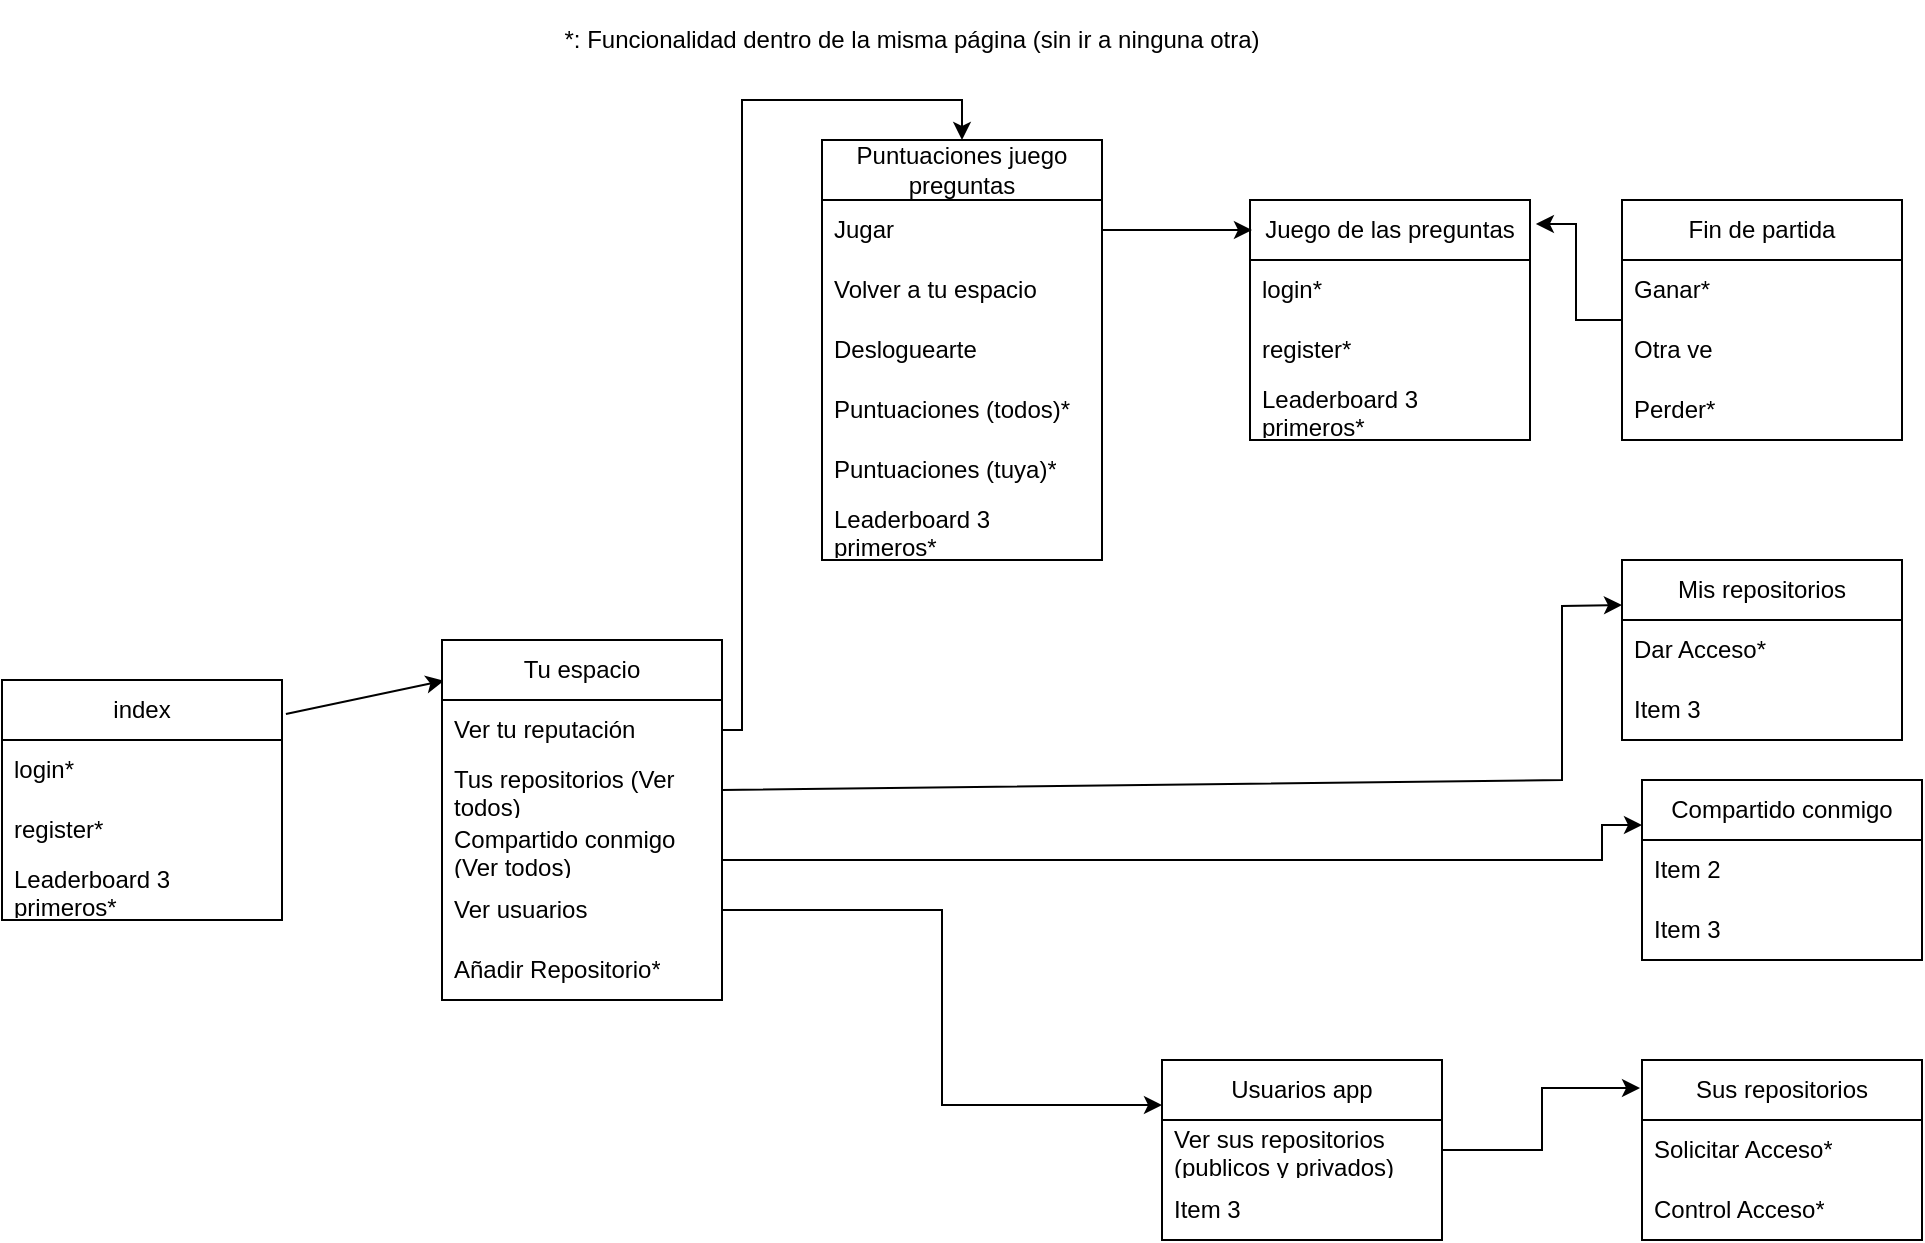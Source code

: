 <mxfile version="22.1.16" type="device">
  <diagram name="Página-1" id="UpBwmhC16w3xlSZP1ms-">
    <mxGraphModel dx="2220" dy="766" grid="1" gridSize="10" guides="1" tooltips="1" connect="1" arrows="1" fold="1" page="1" pageScale="1" pageWidth="827" pageHeight="1169" math="0" shadow="0">
      <root>
        <mxCell id="0" />
        <mxCell id="1" parent="0" />
        <mxCell id="1l_9lrzGi9tq7opEJ9ue-2" value="index" style="swimlane;fontStyle=0;childLayout=stackLayout;horizontal=1;startSize=30;horizontalStack=0;resizeParent=1;resizeParentMax=0;resizeLast=0;collapsible=1;marginBottom=0;whiteSpace=wrap;html=1;" vertex="1" parent="1">
          <mxGeometry x="-210" y="370" width="140" height="120" as="geometry" />
        </mxCell>
        <mxCell id="1l_9lrzGi9tq7opEJ9ue-3" value="login*" style="text;strokeColor=none;fillColor=none;align=left;verticalAlign=middle;spacingLeft=4;spacingRight=4;overflow=hidden;points=[[0,0.5],[1,0.5]];portConstraint=eastwest;rotatable=0;whiteSpace=wrap;html=1;" vertex="1" parent="1l_9lrzGi9tq7opEJ9ue-2">
          <mxGeometry y="30" width="140" height="30" as="geometry" />
        </mxCell>
        <mxCell id="1l_9lrzGi9tq7opEJ9ue-4" value="register*" style="text;strokeColor=none;fillColor=none;align=left;verticalAlign=middle;spacingLeft=4;spacingRight=4;overflow=hidden;points=[[0,0.5],[1,0.5]];portConstraint=eastwest;rotatable=0;whiteSpace=wrap;html=1;" vertex="1" parent="1l_9lrzGi9tq7opEJ9ue-2">
          <mxGeometry y="60" width="140" height="30" as="geometry" />
        </mxCell>
        <mxCell id="1l_9lrzGi9tq7opEJ9ue-5" value="Leaderboard 3 primeros*" style="text;strokeColor=none;fillColor=none;align=left;verticalAlign=middle;spacingLeft=4;spacingRight=4;overflow=hidden;points=[[0,0.5],[1,0.5]];portConstraint=eastwest;rotatable=0;whiteSpace=wrap;html=1;" vertex="1" parent="1l_9lrzGi9tq7opEJ9ue-2">
          <mxGeometry y="90" width="140" height="30" as="geometry" />
        </mxCell>
        <mxCell id="1l_9lrzGi9tq7opEJ9ue-6" value="*: Funcionalidad dentro de la misma página (sin ir a ninguna otra)" style="text;html=1;strokeColor=none;fillColor=none;align=center;verticalAlign=middle;whiteSpace=wrap;rounded=0;" vertex="1" parent="1">
          <mxGeometry x="60" y="30" width="370" height="40" as="geometry" />
        </mxCell>
        <mxCell id="1l_9lrzGi9tq7opEJ9ue-7" value="" style="endArrow=classic;html=1;rounded=0;exitX=1.014;exitY=0.142;exitDx=0;exitDy=0;entryX=0.007;entryY=0.113;entryDx=0;entryDy=0;entryPerimeter=0;exitPerimeter=0;" edge="1" parent="1" source="1l_9lrzGi9tq7opEJ9ue-2" target="1l_9lrzGi9tq7opEJ9ue-8">
          <mxGeometry width="50" height="50" relative="1" as="geometry">
            <mxPoint x="350" y="360" as="sourcePoint" />
            <mxPoint x="400" y="355" as="targetPoint" />
            <Array as="points" />
          </mxGeometry>
        </mxCell>
        <mxCell id="1l_9lrzGi9tq7opEJ9ue-8" value="Tu espacio" style="swimlane;fontStyle=0;childLayout=stackLayout;horizontal=1;startSize=30;horizontalStack=0;resizeParent=1;resizeParentMax=0;resizeLast=0;collapsible=1;marginBottom=0;whiteSpace=wrap;html=1;" vertex="1" parent="1">
          <mxGeometry x="10" y="350" width="140" height="180" as="geometry" />
        </mxCell>
        <mxCell id="1l_9lrzGi9tq7opEJ9ue-39" value="Ver tu reputación" style="text;strokeColor=none;fillColor=none;align=left;verticalAlign=middle;spacingLeft=4;spacingRight=4;overflow=hidden;points=[[0,0.5],[1,0.5]];portConstraint=eastwest;rotatable=0;whiteSpace=wrap;html=1;" vertex="1" parent="1l_9lrzGi9tq7opEJ9ue-8">
          <mxGeometry y="30" width="140" height="30" as="geometry" />
        </mxCell>
        <mxCell id="1l_9lrzGi9tq7opEJ9ue-9" value="Tus repositorios (Ver todos)" style="text;strokeColor=none;fillColor=none;align=left;verticalAlign=middle;spacingLeft=4;spacingRight=4;overflow=hidden;points=[[0,0.5],[1,0.5]];portConstraint=eastwest;rotatable=0;whiteSpace=wrap;html=1;" vertex="1" parent="1l_9lrzGi9tq7opEJ9ue-8">
          <mxGeometry y="60" width="140" height="30" as="geometry" />
        </mxCell>
        <mxCell id="1l_9lrzGi9tq7opEJ9ue-10" value="Compartido conmigo (Ver todos)" style="text;strokeColor=none;fillColor=none;align=left;verticalAlign=middle;spacingLeft=4;spacingRight=4;overflow=hidden;points=[[0,0.5],[1,0.5]];portConstraint=eastwest;rotatable=0;whiteSpace=wrap;html=1;" vertex="1" parent="1l_9lrzGi9tq7opEJ9ue-8">
          <mxGeometry y="90" width="140" height="30" as="geometry" />
        </mxCell>
        <mxCell id="1l_9lrzGi9tq7opEJ9ue-23" value="Ver usuarios" style="text;strokeColor=none;fillColor=none;align=left;verticalAlign=middle;spacingLeft=4;spacingRight=4;overflow=hidden;points=[[0,0.5],[1,0.5]];portConstraint=eastwest;rotatable=0;whiteSpace=wrap;html=1;" vertex="1" parent="1l_9lrzGi9tq7opEJ9ue-8">
          <mxGeometry y="120" width="140" height="30" as="geometry" />
        </mxCell>
        <mxCell id="1l_9lrzGi9tq7opEJ9ue-11" value="Añadir Repositorio*" style="text;strokeColor=none;fillColor=none;align=left;verticalAlign=middle;spacingLeft=4;spacingRight=4;overflow=hidden;points=[[0,0.5],[1,0.5]];portConstraint=eastwest;rotatable=0;whiteSpace=wrap;html=1;" vertex="1" parent="1l_9lrzGi9tq7opEJ9ue-8">
          <mxGeometry y="150" width="140" height="30" as="geometry" />
        </mxCell>
        <mxCell id="1l_9lrzGi9tq7opEJ9ue-12" value="Mis repositorios" style="swimlane;fontStyle=0;childLayout=stackLayout;horizontal=1;startSize=30;horizontalStack=0;resizeParent=1;resizeParentMax=0;resizeLast=0;collapsible=1;marginBottom=0;whiteSpace=wrap;html=1;" vertex="1" parent="1">
          <mxGeometry x="600" y="310" width="140" height="90" as="geometry" />
        </mxCell>
        <mxCell id="1l_9lrzGi9tq7opEJ9ue-14" value="Dar Acceso*" style="text;strokeColor=none;fillColor=none;align=left;verticalAlign=middle;spacingLeft=4;spacingRight=4;overflow=hidden;points=[[0,0.5],[1,0.5]];portConstraint=eastwest;rotatable=0;whiteSpace=wrap;html=1;" vertex="1" parent="1l_9lrzGi9tq7opEJ9ue-12">
          <mxGeometry y="30" width="140" height="30" as="geometry" />
        </mxCell>
        <mxCell id="1l_9lrzGi9tq7opEJ9ue-15" value="Item 3" style="text;strokeColor=none;fillColor=none;align=left;verticalAlign=middle;spacingLeft=4;spacingRight=4;overflow=hidden;points=[[0,0.5],[1,0.5]];portConstraint=eastwest;rotatable=0;whiteSpace=wrap;html=1;" vertex="1" parent="1l_9lrzGi9tq7opEJ9ue-12">
          <mxGeometry y="60" width="140" height="30" as="geometry" />
        </mxCell>
        <mxCell id="1l_9lrzGi9tq7opEJ9ue-16" value="" style="endArrow=classic;html=1;rounded=0;exitX=1;exitY=0.5;exitDx=0;exitDy=0;entryX=0;entryY=0.25;entryDx=0;entryDy=0;" edge="1" parent="1" source="1l_9lrzGi9tq7opEJ9ue-9" target="1l_9lrzGi9tq7opEJ9ue-12">
          <mxGeometry width="50" height="50" relative="1" as="geometry">
            <mxPoint x="570" y="280" as="sourcePoint" />
            <mxPoint x="600" y="355" as="targetPoint" />
            <Array as="points">
              <mxPoint x="570" y="420" />
              <mxPoint x="570" y="333" />
            </Array>
          </mxGeometry>
        </mxCell>
        <mxCell id="1l_9lrzGi9tq7opEJ9ue-17" value="Compartido conmigo&lt;br&gt;" style="swimlane;fontStyle=0;childLayout=stackLayout;horizontal=1;startSize=30;horizontalStack=0;resizeParent=1;resizeParentMax=0;resizeLast=0;collapsible=1;marginBottom=0;whiteSpace=wrap;html=1;" vertex="1" parent="1">
          <mxGeometry x="610" y="420" width="140" height="90" as="geometry" />
        </mxCell>
        <mxCell id="1l_9lrzGi9tq7opEJ9ue-19" value="Item 2" style="text;strokeColor=none;fillColor=none;align=left;verticalAlign=middle;spacingLeft=4;spacingRight=4;overflow=hidden;points=[[0,0.5],[1,0.5]];portConstraint=eastwest;rotatable=0;whiteSpace=wrap;html=1;" vertex="1" parent="1l_9lrzGi9tq7opEJ9ue-17">
          <mxGeometry y="30" width="140" height="30" as="geometry" />
        </mxCell>
        <mxCell id="1l_9lrzGi9tq7opEJ9ue-20" value="Item 3" style="text;strokeColor=none;fillColor=none;align=left;verticalAlign=middle;spacingLeft=4;spacingRight=4;overflow=hidden;points=[[0,0.5],[1,0.5]];portConstraint=eastwest;rotatable=0;whiteSpace=wrap;html=1;" vertex="1" parent="1l_9lrzGi9tq7opEJ9ue-17">
          <mxGeometry y="60" width="140" height="30" as="geometry" />
        </mxCell>
        <mxCell id="1l_9lrzGi9tq7opEJ9ue-21" style="edgeStyle=orthogonalEdgeStyle;rounded=0;orthogonalLoop=1;jettySize=auto;html=1;entryX=0;entryY=0.25;entryDx=0;entryDy=0;" edge="1" parent="1" source="1l_9lrzGi9tq7opEJ9ue-10" target="1l_9lrzGi9tq7opEJ9ue-17">
          <mxGeometry relative="1" as="geometry">
            <Array as="points">
              <mxPoint x="590" y="460" />
              <mxPoint x="590" y="443" />
            </Array>
          </mxGeometry>
        </mxCell>
        <mxCell id="1l_9lrzGi9tq7opEJ9ue-24" value="Usuarios app" style="swimlane;fontStyle=0;childLayout=stackLayout;horizontal=1;startSize=30;horizontalStack=0;resizeParent=1;resizeParentMax=0;resizeLast=0;collapsible=1;marginBottom=0;whiteSpace=wrap;html=1;" vertex="1" parent="1">
          <mxGeometry x="370" y="560" width="140" height="90" as="geometry" />
        </mxCell>
        <mxCell id="1l_9lrzGi9tq7opEJ9ue-25" value="Ver sus repositorios (publicos y privados)" style="text;strokeColor=none;fillColor=none;align=left;verticalAlign=middle;spacingLeft=4;spacingRight=4;overflow=hidden;points=[[0,0.5],[1,0.5]];portConstraint=eastwest;rotatable=0;whiteSpace=wrap;html=1;" vertex="1" parent="1l_9lrzGi9tq7opEJ9ue-24">
          <mxGeometry y="30" width="140" height="30" as="geometry" />
        </mxCell>
        <mxCell id="1l_9lrzGi9tq7opEJ9ue-26" value="Item 3" style="text;strokeColor=none;fillColor=none;align=left;verticalAlign=middle;spacingLeft=4;spacingRight=4;overflow=hidden;points=[[0,0.5],[1,0.5]];portConstraint=eastwest;rotatable=0;whiteSpace=wrap;html=1;" vertex="1" parent="1l_9lrzGi9tq7opEJ9ue-24">
          <mxGeometry y="60" width="140" height="30" as="geometry" />
        </mxCell>
        <mxCell id="1l_9lrzGi9tq7opEJ9ue-27" style="edgeStyle=orthogonalEdgeStyle;rounded=0;orthogonalLoop=1;jettySize=auto;html=1;entryX=0;entryY=0.25;entryDx=0;entryDy=0;" edge="1" parent="1" source="1l_9lrzGi9tq7opEJ9ue-23" target="1l_9lrzGi9tq7opEJ9ue-24">
          <mxGeometry relative="1" as="geometry" />
        </mxCell>
        <mxCell id="1l_9lrzGi9tq7opEJ9ue-28" value="Sus repositorios" style="swimlane;fontStyle=0;childLayout=stackLayout;horizontal=1;startSize=30;horizontalStack=0;resizeParent=1;resizeParentMax=0;resizeLast=0;collapsible=1;marginBottom=0;whiteSpace=wrap;html=1;" vertex="1" parent="1">
          <mxGeometry x="610" y="560" width="140" height="90" as="geometry" />
        </mxCell>
        <mxCell id="1l_9lrzGi9tq7opEJ9ue-29" value="Solicitar Acceso*" style="text;strokeColor=none;fillColor=none;align=left;verticalAlign=middle;spacingLeft=4;spacingRight=4;overflow=hidden;points=[[0,0.5],[1,0.5]];portConstraint=eastwest;rotatable=0;whiteSpace=wrap;html=1;" vertex="1" parent="1l_9lrzGi9tq7opEJ9ue-28">
          <mxGeometry y="30" width="140" height="30" as="geometry" />
        </mxCell>
        <mxCell id="1l_9lrzGi9tq7opEJ9ue-30" value="Control Acceso*" style="text;strokeColor=none;fillColor=none;align=left;verticalAlign=middle;spacingLeft=4;spacingRight=4;overflow=hidden;points=[[0,0.5],[1,0.5]];portConstraint=eastwest;rotatable=0;whiteSpace=wrap;html=1;" vertex="1" parent="1l_9lrzGi9tq7opEJ9ue-28">
          <mxGeometry y="60" width="140" height="30" as="geometry" />
        </mxCell>
        <mxCell id="1l_9lrzGi9tq7opEJ9ue-31" style="edgeStyle=orthogonalEdgeStyle;rounded=0;orthogonalLoop=1;jettySize=auto;html=1;entryX=-0.007;entryY=0.156;entryDx=0;entryDy=0;entryPerimeter=0;" edge="1" parent="1" source="1l_9lrzGi9tq7opEJ9ue-25" target="1l_9lrzGi9tq7opEJ9ue-28">
          <mxGeometry relative="1" as="geometry" />
        </mxCell>
        <mxCell id="1l_9lrzGi9tq7opEJ9ue-32" value="Puntuaciones juego preguntas" style="swimlane;fontStyle=0;childLayout=stackLayout;horizontal=1;startSize=30;horizontalStack=0;resizeParent=1;resizeParentMax=0;resizeLast=0;collapsible=1;marginBottom=0;whiteSpace=wrap;html=1;" vertex="1" parent="1">
          <mxGeometry x="200" y="100" width="140" height="210" as="geometry" />
        </mxCell>
        <mxCell id="1l_9lrzGi9tq7opEJ9ue-33" value="Jugar" style="text;strokeColor=none;fillColor=none;align=left;verticalAlign=middle;spacingLeft=4;spacingRight=4;overflow=hidden;points=[[0,0.5],[1,0.5]];portConstraint=eastwest;rotatable=0;whiteSpace=wrap;html=1;" vertex="1" parent="1l_9lrzGi9tq7opEJ9ue-32">
          <mxGeometry y="30" width="140" height="30" as="geometry" />
        </mxCell>
        <mxCell id="1l_9lrzGi9tq7opEJ9ue-53" value="Volver a tu espacio" style="text;strokeColor=none;fillColor=none;align=left;verticalAlign=middle;spacingLeft=4;spacingRight=4;overflow=hidden;points=[[0,0.5],[1,0.5]];portConstraint=eastwest;rotatable=0;whiteSpace=wrap;html=1;" vertex="1" parent="1l_9lrzGi9tq7opEJ9ue-32">
          <mxGeometry y="60" width="140" height="30" as="geometry" />
        </mxCell>
        <mxCell id="1l_9lrzGi9tq7opEJ9ue-54" value="Desloguearte" style="text;strokeColor=none;fillColor=none;align=left;verticalAlign=middle;spacingLeft=4;spacingRight=4;overflow=hidden;points=[[0,0.5],[1,0.5]];portConstraint=eastwest;rotatable=0;whiteSpace=wrap;html=1;" vertex="1" parent="1l_9lrzGi9tq7opEJ9ue-32">
          <mxGeometry y="90" width="140" height="30" as="geometry" />
        </mxCell>
        <mxCell id="1l_9lrzGi9tq7opEJ9ue-45" value="Puntuaciones (todos)*" style="text;strokeColor=none;fillColor=none;align=left;verticalAlign=middle;spacingLeft=4;spacingRight=4;overflow=hidden;points=[[0,0.5],[1,0.5]];portConstraint=eastwest;rotatable=0;whiteSpace=wrap;html=1;" vertex="1" parent="1l_9lrzGi9tq7opEJ9ue-32">
          <mxGeometry y="120" width="140" height="30" as="geometry" />
        </mxCell>
        <mxCell id="1l_9lrzGi9tq7opEJ9ue-46" value="Puntuaciones (tuya)*" style="text;strokeColor=none;fillColor=none;align=left;verticalAlign=middle;spacingLeft=4;spacingRight=4;overflow=hidden;points=[[0,0.5],[1,0.5]];portConstraint=eastwest;rotatable=0;whiteSpace=wrap;html=1;" vertex="1" parent="1l_9lrzGi9tq7opEJ9ue-32">
          <mxGeometry y="150" width="140" height="30" as="geometry" />
        </mxCell>
        <mxCell id="1l_9lrzGi9tq7opEJ9ue-35" value="Leaderboard 3 primeros*" style="text;strokeColor=none;fillColor=none;align=left;verticalAlign=middle;spacingLeft=4;spacingRight=4;overflow=hidden;points=[[0,0.5],[1,0.5]];portConstraint=eastwest;rotatable=0;whiteSpace=wrap;html=1;" vertex="1" parent="1l_9lrzGi9tq7opEJ9ue-32">
          <mxGeometry y="180" width="140" height="30" as="geometry" />
        </mxCell>
        <mxCell id="1l_9lrzGi9tq7opEJ9ue-40" style="edgeStyle=orthogonalEdgeStyle;rounded=0;orthogonalLoop=1;jettySize=auto;html=1;entryX=0.5;entryY=0;entryDx=0;entryDy=0;exitX=1;exitY=0.5;exitDx=0;exitDy=0;" edge="1" parent="1" source="1l_9lrzGi9tq7opEJ9ue-39" target="1l_9lrzGi9tq7opEJ9ue-32">
          <mxGeometry relative="1" as="geometry">
            <Array as="points">
              <mxPoint x="160" y="395" />
              <mxPoint x="160" y="80" />
              <mxPoint x="270" y="80" />
            </Array>
          </mxGeometry>
        </mxCell>
        <mxCell id="1l_9lrzGi9tq7opEJ9ue-41" value="Juego de las preguntas" style="swimlane;fontStyle=0;childLayout=stackLayout;horizontal=1;startSize=30;horizontalStack=0;resizeParent=1;resizeParentMax=0;resizeLast=0;collapsible=1;marginBottom=0;whiteSpace=wrap;html=1;" vertex="1" parent="1">
          <mxGeometry x="414" y="130" width="140" height="120" as="geometry" />
        </mxCell>
        <mxCell id="1l_9lrzGi9tq7opEJ9ue-42" value="login*" style="text;strokeColor=none;fillColor=none;align=left;verticalAlign=middle;spacingLeft=4;spacingRight=4;overflow=hidden;points=[[0,0.5],[1,0.5]];portConstraint=eastwest;rotatable=0;whiteSpace=wrap;html=1;" vertex="1" parent="1l_9lrzGi9tq7opEJ9ue-41">
          <mxGeometry y="30" width="140" height="30" as="geometry" />
        </mxCell>
        <mxCell id="1l_9lrzGi9tq7opEJ9ue-43" value="register*" style="text;strokeColor=none;fillColor=none;align=left;verticalAlign=middle;spacingLeft=4;spacingRight=4;overflow=hidden;points=[[0,0.5],[1,0.5]];portConstraint=eastwest;rotatable=0;whiteSpace=wrap;html=1;" vertex="1" parent="1l_9lrzGi9tq7opEJ9ue-41">
          <mxGeometry y="60" width="140" height="30" as="geometry" />
        </mxCell>
        <mxCell id="1l_9lrzGi9tq7opEJ9ue-44" value="Leaderboard 3 primeros*" style="text;strokeColor=none;fillColor=none;align=left;verticalAlign=middle;spacingLeft=4;spacingRight=4;overflow=hidden;points=[[0,0.5],[1,0.5]];portConstraint=eastwest;rotatable=0;whiteSpace=wrap;html=1;" vertex="1" parent="1l_9lrzGi9tq7opEJ9ue-41">
          <mxGeometry y="90" width="140" height="30" as="geometry" />
        </mxCell>
        <mxCell id="1l_9lrzGi9tq7opEJ9ue-47" style="edgeStyle=orthogonalEdgeStyle;rounded=0;orthogonalLoop=1;jettySize=auto;html=1;entryX=0.007;entryY=0.125;entryDx=0;entryDy=0;entryPerimeter=0;" edge="1" parent="1" source="1l_9lrzGi9tq7opEJ9ue-33" target="1l_9lrzGi9tq7opEJ9ue-41">
          <mxGeometry relative="1" as="geometry" />
        </mxCell>
        <mxCell id="1l_9lrzGi9tq7opEJ9ue-48" value="Fin de partida" style="swimlane;fontStyle=0;childLayout=stackLayout;horizontal=1;startSize=30;horizontalStack=0;resizeParent=1;resizeParentMax=0;resizeLast=0;collapsible=1;marginBottom=0;whiteSpace=wrap;html=1;" vertex="1" parent="1">
          <mxGeometry x="600" y="130" width="140" height="120" as="geometry" />
        </mxCell>
        <mxCell id="1l_9lrzGi9tq7opEJ9ue-49" value="Ganar*" style="text;strokeColor=none;fillColor=none;align=left;verticalAlign=middle;spacingLeft=4;spacingRight=4;overflow=hidden;points=[[0,0.5],[1,0.5]];portConstraint=eastwest;rotatable=0;whiteSpace=wrap;html=1;" vertex="1" parent="1l_9lrzGi9tq7opEJ9ue-48">
          <mxGeometry y="30" width="140" height="30" as="geometry" />
        </mxCell>
        <mxCell id="1l_9lrzGi9tq7opEJ9ue-50" value="Otra ve" style="text;strokeColor=none;fillColor=none;align=left;verticalAlign=middle;spacingLeft=4;spacingRight=4;overflow=hidden;points=[[0,0.5],[1,0.5]];portConstraint=eastwest;rotatable=0;whiteSpace=wrap;html=1;" vertex="1" parent="1l_9lrzGi9tq7opEJ9ue-48">
          <mxGeometry y="60" width="140" height="30" as="geometry" />
        </mxCell>
        <mxCell id="1l_9lrzGi9tq7opEJ9ue-51" value="Perder*" style="text;strokeColor=none;fillColor=none;align=left;verticalAlign=middle;spacingLeft=4;spacingRight=4;overflow=hidden;points=[[0,0.5],[1,0.5]];portConstraint=eastwest;rotatable=0;whiteSpace=wrap;html=1;" vertex="1" parent="1l_9lrzGi9tq7opEJ9ue-48">
          <mxGeometry y="90" width="140" height="30" as="geometry" />
        </mxCell>
        <mxCell id="1l_9lrzGi9tq7opEJ9ue-52" style="edgeStyle=orthogonalEdgeStyle;rounded=0;orthogonalLoop=1;jettySize=auto;html=1;entryX=1.021;entryY=0.1;entryDx=0;entryDy=0;entryPerimeter=0;" edge="1" parent="1" source="1l_9lrzGi9tq7opEJ9ue-48" target="1l_9lrzGi9tq7opEJ9ue-41">
          <mxGeometry relative="1" as="geometry" />
        </mxCell>
      </root>
    </mxGraphModel>
  </diagram>
</mxfile>
